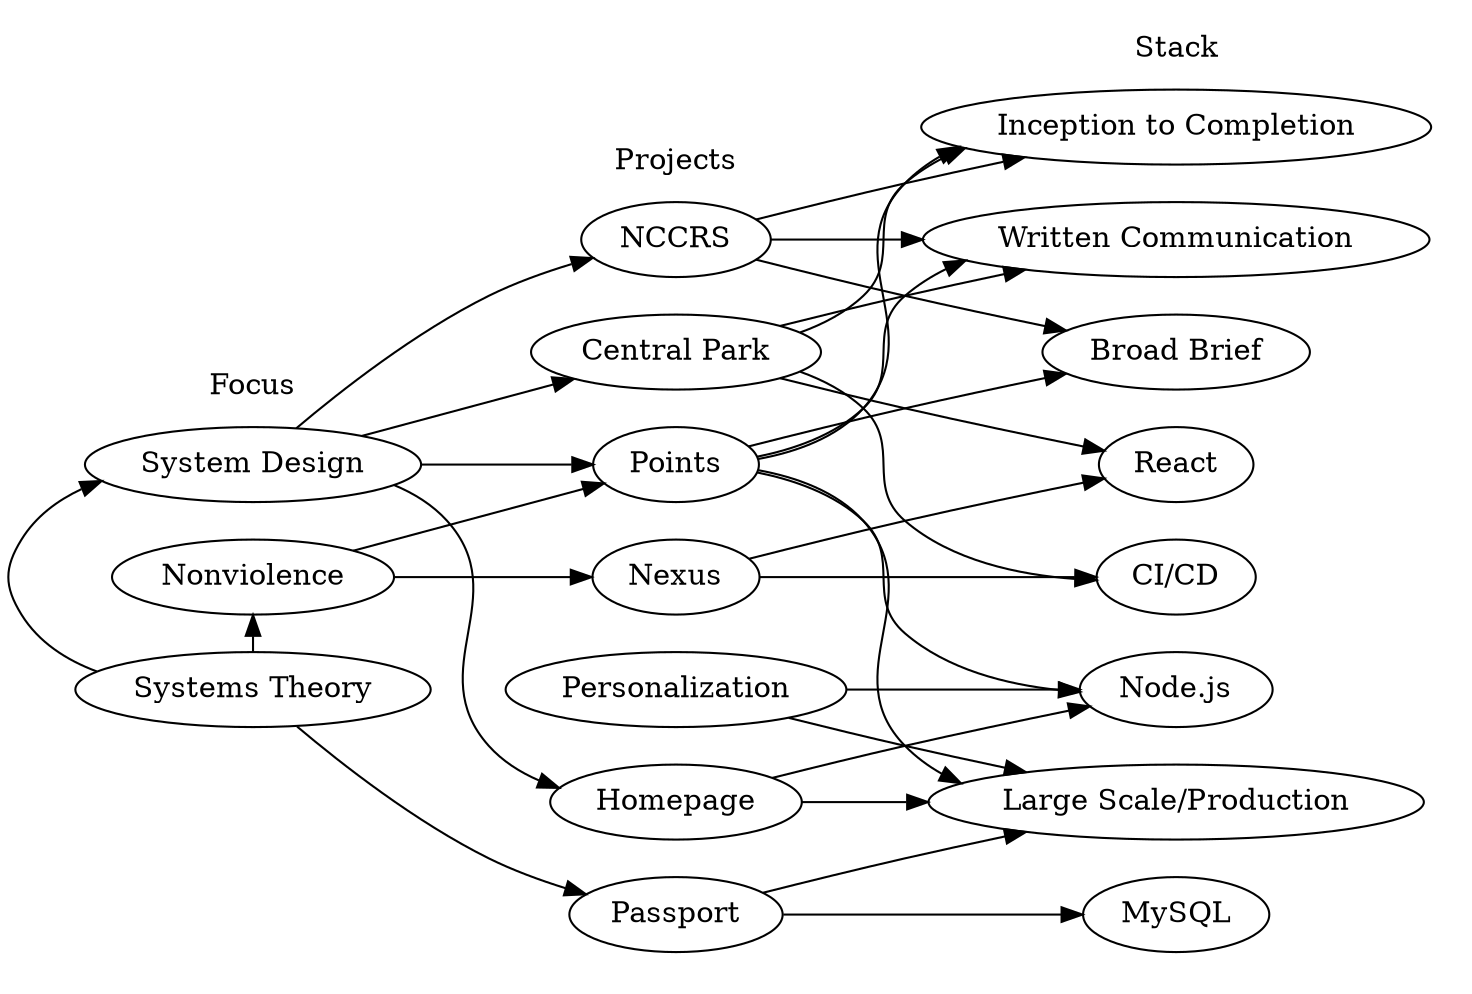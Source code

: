 digraph resume {
  rankdir=LR;
  node [shape=ellipse];
  
  subgraph cluster_focus {
    label="Focus"
    rank=same
    peripheries=0
    "System Design"
    "Nonviolence"
    "Systems Theory"
    {
      rank=same
      "System Design"
      "Nonviolence"
      "Systems Theory"
    }
  }

  "Systems Theory" -> "Nonviolence"
  "Systems Theory" -> "System Design"

  subgraph cluster_projects {
    label="Projects";
    peripheries=0;
    "NCCRS";
    "Central Park";
    "Points";
    "Nexus";
    "Homepage";
    "Personalization";
    "Passport";

  }

  subgraph cluster_stack {
    label="Stack";
    rank=same;
    peripheries=0;
    "Written Communication";
    "Broad Brief";
    "Inception to Completion";
    "CI/CD";
    "React";
    "Node.js";
    "Large Scale/Production";
    "MySQL";
  }

  // Connect Focus to Projects
  "System Design" -> "NCCRS"
  "System Design" -> "Central Park"
  "System Design" -> "Points"
  "System Design" -> "Homepage"
  "Nonviolence" -> "Points"
  "Nonviolence" -> "Nexus"
  "Systems Theory" -> "Passport"
  
  // Connect Projects to Stack
  "NCCRS" -> "Written Communication"
  "NCCRS" -> "Broad Brief"
  "NCCRS" -> "Inception to Completion"
  "Central Park" -> "Written Communication"
  "Central Park" -> "Inception to Completion"
  "Central Park" -> "React"
  "Central Park" -> "CI/CD"
  "Points" -> "Written Communication"
  "Points" -> "Inception to Completion"
  "Points" -> "Broad Brief"
  "Points" -> "Node.js"
  "Points" -> "Large Scale/Production"
  //"Nexus" -> "Written Communication"
  "Nexus" -> "React"
  "Nexus" -> "CI/CD"
  "Homepage" -> "Node.js"
  "Homepage" -> "Large Scale/Production"
  "Personalization" -> "Large Scale/Production"
  "Personalization" -> "Node.js"
  "Passport" -> "Large Scale/Production"
  "Passport" -> "MySQL"
}
